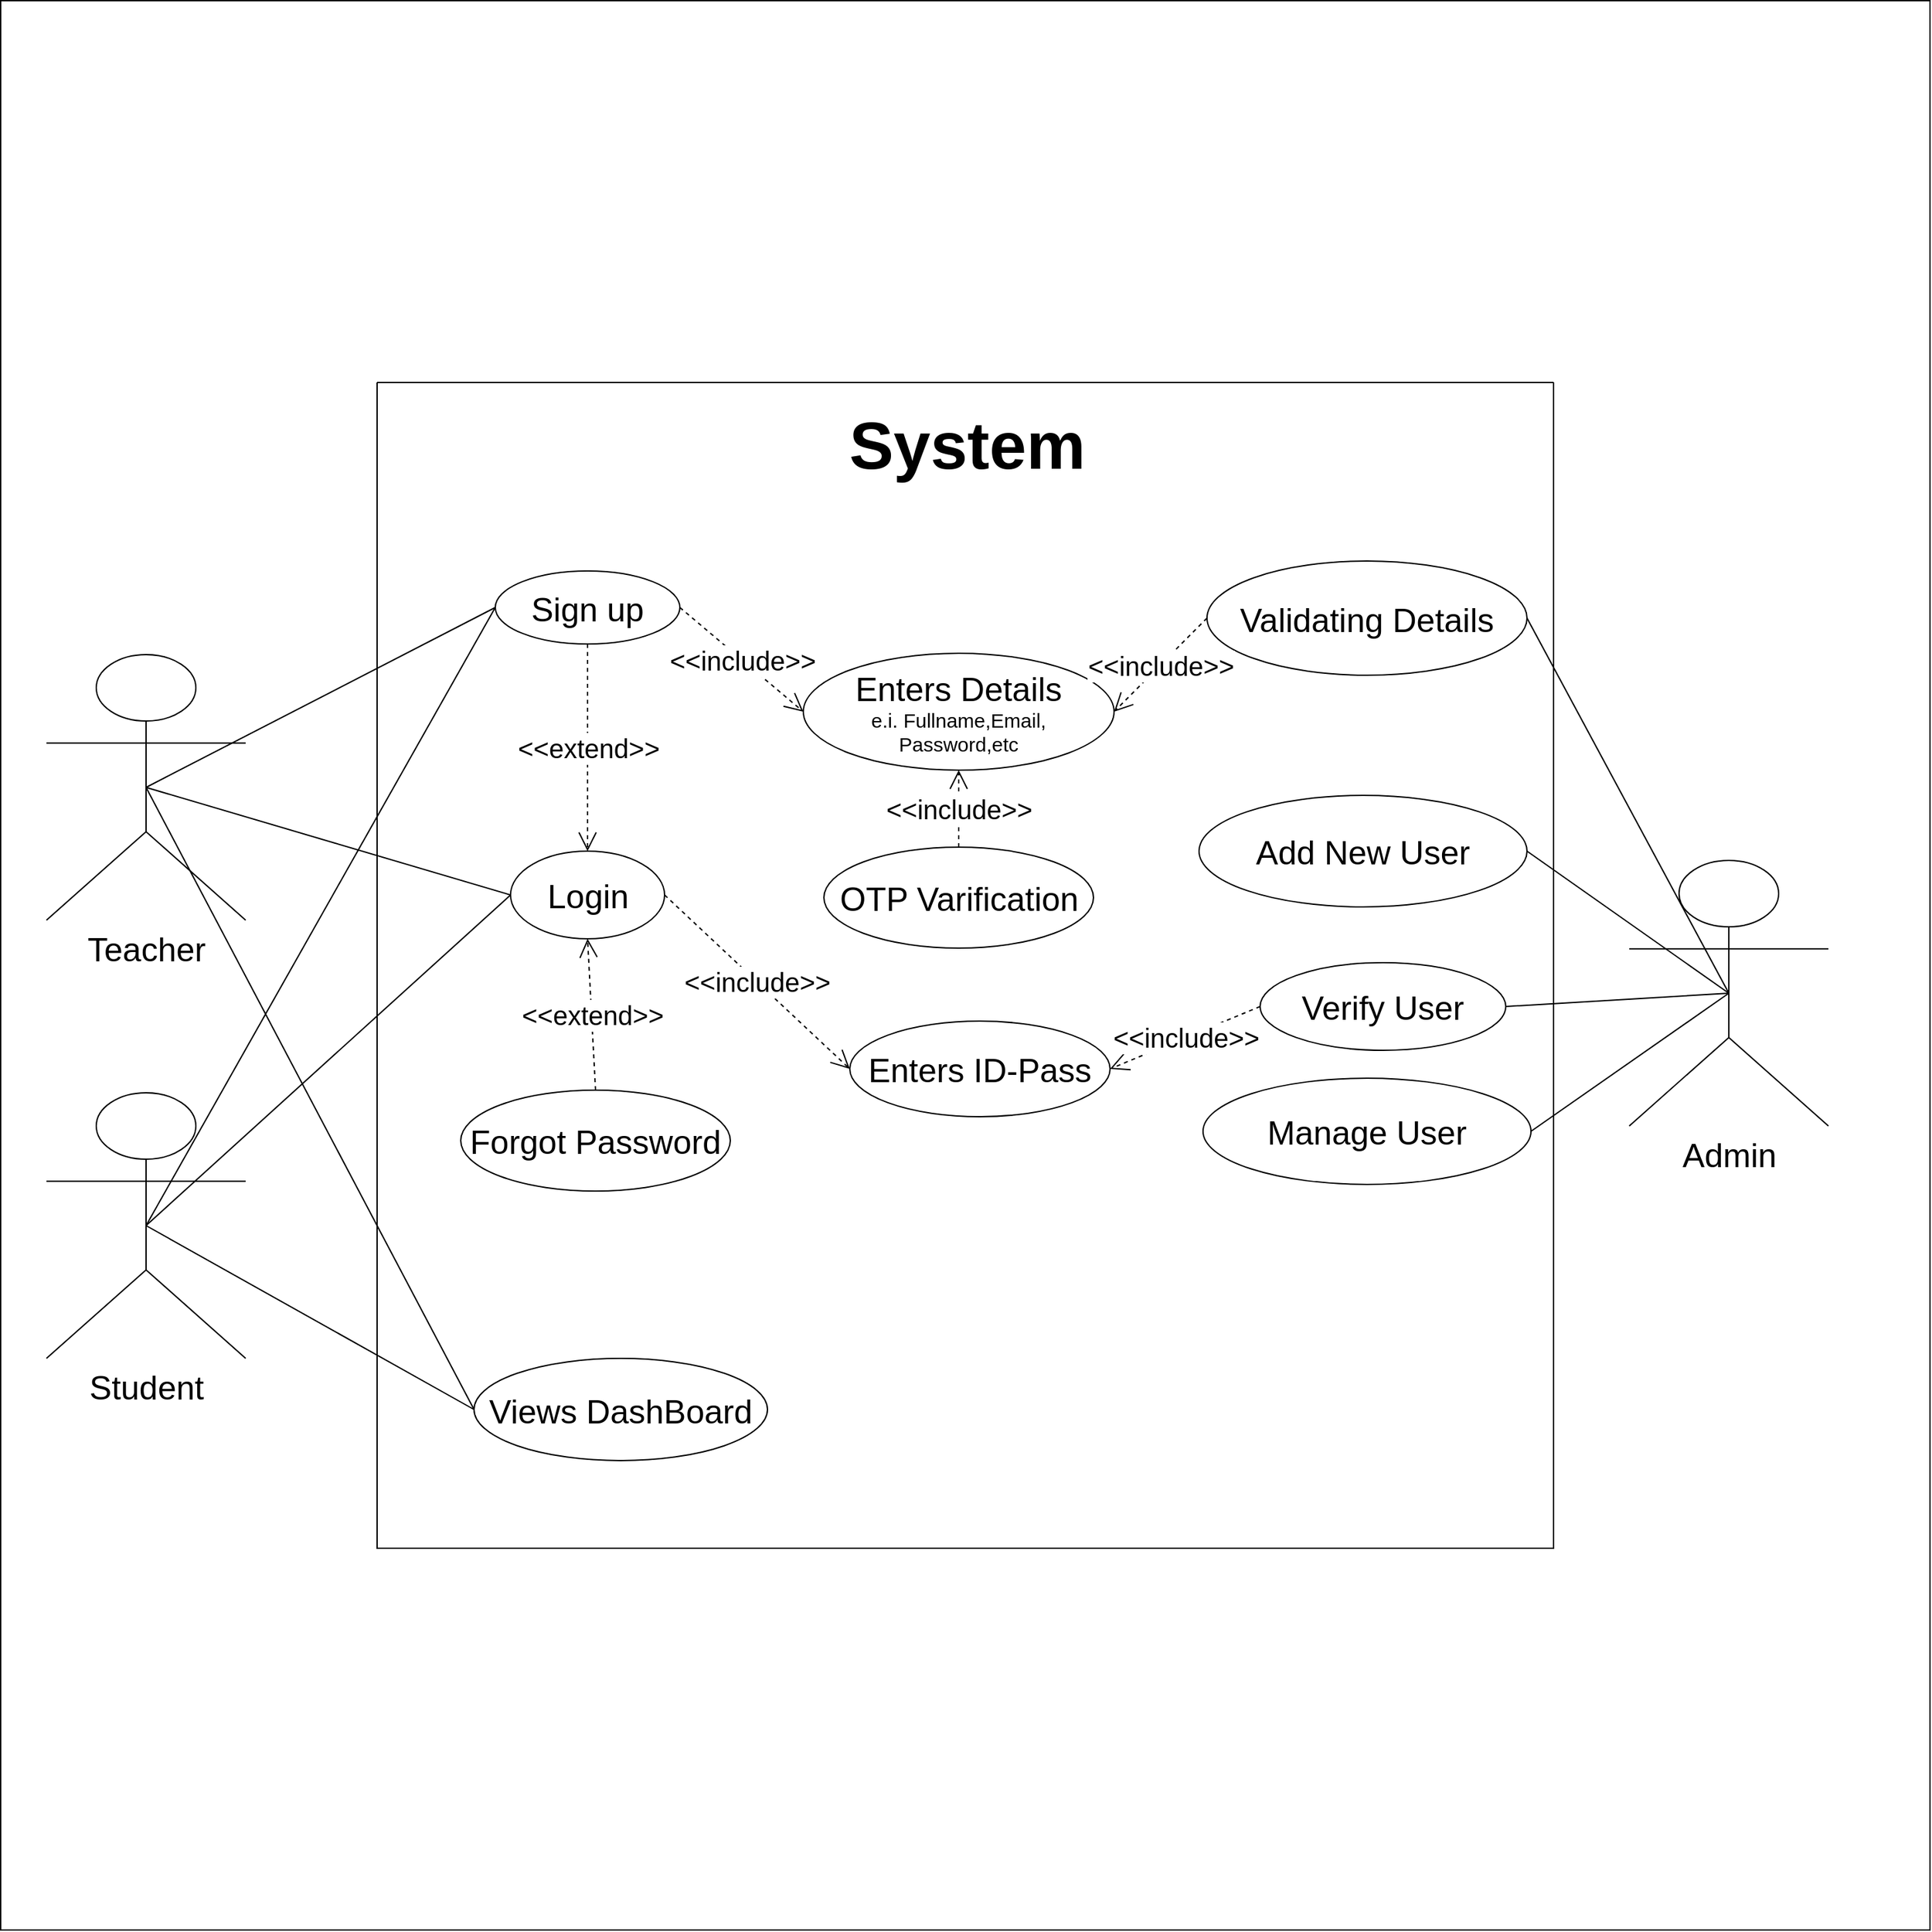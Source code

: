 <mxfile version="23.0.2" type="device">
  <diagram name="Page-1" id="WnzWa0WMhuD4JPWvIiKd">
    <mxGraphModel dx="2990" dy="2315" grid="0" gridSize="10" guides="1" tooltips="1" connect="1" arrows="1" fold="1" page="0" pageScale="1" pageWidth="827" pageHeight="1169" math="0" shadow="0">
      <root>
        <mxCell id="0" />
        <mxCell id="1" parent="0" />
        <mxCell id="2fhrXaiDqOY9LGFCvugv-13" value="" style="whiteSpace=wrap;html=1;aspect=fixed;fillColor=none;" parent="1" vertex="1">
          <mxGeometry x="-105.5" y="-404.5" width="1453" height="1453" as="geometry" />
        </mxCell>
        <mxCell id="2h4qjONwYcDiBXlOnqFd-2" value="" style="swimlane;startSize=0;" parent="1" vertex="1">
          <mxGeometry x="178" y="-117" width="886" height="878" as="geometry">
            <mxRectangle x="170" y="-150" width="50" height="40" as="alternateBounds" />
          </mxGeometry>
        </mxCell>
        <mxCell id="Jbd44Q2LdWO8JnMj0G4C-6" value="&lt;font style=&quot;font-size: 50px;&quot;&gt;&lt;b&gt;System&lt;/b&gt;&lt;/font&gt;" style="text;html=1;align=center;verticalAlign=middle;resizable=0;points=[];autosize=1;strokeColor=none;fillColor=none;" parent="2h4qjONwYcDiBXlOnqFd-2" vertex="1">
          <mxGeometry x="346" y="11" width="196" height="72" as="geometry" />
        </mxCell>
        <mxCell id="Jbd44Q2LdWO8JnMj0G4C-7" value="&lt;span style=&quot;font-size: 25px;&quot;&gt;Enters Details&lt;/span&gt;&lt;br&gt;&lt;font style=&quot;font-size: 15px;&quot;&gt;e.i. Fullname,Email,&lt;br&gt;Password,etc&lt;/font&gt;" style="ellipse;whiteSpace=wrap;html=1;" parent="2h4qjONwYcDiBXlOnqFd-2" vertex="1">
          <mxGeometry x="321" y="204" width="234" height="88" as="geometry" />
        </mxCell>
        <mxCell id="Jbd44Q2LdWO8JnMj0G4C-8" value="&lt;span style=&quot;font-size: 25px;&quot;&gt;Sign up&lt;/span&gt;" style="ellipse;whiteSpace=wrap;html=1;" parent="2h4qjONwYcDiBXlOnqFd-2" vertex="1">
          <mxGeometry x="89" y="142" width="139" height="55" as="geometry" />
        </mxCell>
        <mxCell id="Jbd44Q2LdWO8JnMj0G4C-9" value="&lt;font style=&quot;font-size: 25px;&quot;&gt;Enters ID-Pass&lt;/font&gt;" style="ellipse;whiteSpace=wrap;html=1;" parent="2h4qjONwYcDiBXlOnqFd-2" vertex="1">
          <mxGeometry x="356" y="481" width="196" height="72" as="geometry" />
        </mxCell>
        <mxCell id="Jbd44Q2LdWO8JnMj0G4C-13" value="&lt;font style=&quot;font-size: 25px;&quot;&gt;Login&lt;/font&gt;" style="ellipse;whiteSpace=wrap;html=1;" parent="2h4qjONwYcDiBXlOnqFd-2" vertex="1">
          <mxGeometry x="100.5" y="353" width="116" height="66" as="geometry" />
        </mxCell>
        <mxCell id="Jbd44Q2LdWO8JnMj0G4C-16" value="&lt;span style=&quot;font-size: 25px;&quot;&gt;Validating Details&lt;/span&gt;" style="ellipse;whiteSpace=wrap;html=1;" parent="2h4qjONwYcDiBXlOnqFd-2" vertex="1">
          <mxGeometry x="625" y="134.5" width="241" height="86" as="geometry" />
        </mxCell>
        <mxCell id="Jbd44Q2LdWO8JnMj0G4C-11" value="&lt;span style=&quot;font-size: 25px;&quot;&gt;Verify User&lt;/span&gt;" style="ellipse;whiteSpace=wrap;html=1;" parent="2h4qjONwYcDiBXlOnqFd-2" vertex="1">
          <mxGeometry x="665" y="437" width="185" height="66" as="geometry" />
        </mxCell>
        <mxCell id="Jbd44Q2LdWO8JnMj0G4C-10" value="&lt;span style=&quot;font-size: 25px;&quot;&gt;Add New User&lt;/span&gt;" style="ellipse;whiteSpace=wrap;html=1;" parent="2h4qjONwYcDiBXlOnqFd-2" vertex="1">
          <mxGeometry x="619" y="311" width="247" height="84" as="geometry" />
        </mxCell>
        <mxCell id="Jbd44Q2LdWO8JnMj0G4C-20" value="&lt;span style=&quot;font-size: 25px;&quot;&gt;Manage User&lt;/span&gt;" style="ellipse;whiteSpace=wrap;html=1;" parent="2h4qjONwYcDiBXlOnqFd-2" vertex="1">
          <mxGeometry x="622" y="524" width="247" height="80" as="geometry" />
        </mxCell>
        <mxCell id="Jbd44Q2LdWO8JnMj0G4C-142" value="&lt;span style=&quot;font-size: 25px;&quot;&gt;Views DashBoard&lt;/span&gt;" style="ellipse;whiteSpace=wrap;html=1;" parent="2h4qjONwYcDiBXlOnqFd-2" vertex="1">
          <mxGeometry x="73" y="735" width="221" height="77" as="geometry" />
        </mxCell>
        <mxCell id="1tXl3n-XA6iis2L_TplG-1" value="&lt;font style=&quot;font-size: 20px;&quot;&gt;&amp;lt;&amp;lt;include&amp;gt;&amp;gt;&lt;/font&gt;" style="endArrow=open;endSize=12;dashed=1;html=1;rounded=0;entryX=0;entryY=0.5;entryDx=0;entryDy=0;exitX=1;exitY=0.5;exitDx=0;exitDy=0;" parent="2h4qjONwYcDiBXlOnqFd-2" source="Jbd44Q2LdWO8JnMj0G4C-8" target="Jbd44Q2LdWO8JnMj0G4C-7" edge="1">
          <mxGeometry width="160" relative="1" as="geometry">
            <mxPoint x="222" y="285" as="sourcePoint" />
            <mxPoint x="382" y="285" as="targetPoint" />
          </mxGeometry>
        </mxCell>
        <mxCell id="1tXl3n-XA6iis2L_TplG-3" value="&lt;font style=&quot;font-size: 20px;&quot;&gt;&amp;lt;&amp;lt;include&amp;gt;&amp;gt;&lt;/font&gt;" style="endArrow=open;endSize=12;dashed=1;html=1;rounded=0;entryX=0;entryY=0.5;entryDx=0;entryDy=0;exitX=1;exitY=0.5;exitDx=0;exitDy=0;" parent="2h4qjONwYcDiBXlOnqFd-2" source="Jbd44Q2LdWO8JnMj0G4C-13" target="Jbd44Q2LdWO8JnMj0G4C-9" edge="1">
          <mxGeometry width="160" relative="1" as="geometry">
            <mxPoint x="244" y="258" as="sourcePoint" />
            <mxPoint x="349" y="337" as="targetPoint" />
          </mxGeometry>
        </mxCell>
        <mxCell id="1tXl3n-XA6iis2L_TplG-4" value="&lt;font style=&quot;font-size: 20px;&quot;&gt;&amp;lt;&amp;lt;include&amp;gt;&amp;gt;&lt;/font&gt;" style="endArrow=open;endSize=12;dashed=1;html=1;rounded=0;entryX=1;entryY=0.5;entryDx=0;entryDy=0;exitX=0;exitY=0.5;exitDx=0;exitDy=0;" parent="2h4qjONwYcDiBXlOnqFd-2" source="Jbd44Q2LdWO8JnMj0G4C-11" target="Jbd44Q2LdWO8JnMj0G4C-9" edge="1">
          <mxGeometry width="160" relative="1" as="geometry">
            <mxPoint x="226" y="556" as="sourcePoint" />
            <mxPoint x="380" y="619" as="targetPoint" />
          </mxGeometry>
        </mxCell>
        <mxCell id="1tXl3n-XA6iis2L_TplG-5" value="&lt;font style=&quot;font-size: 20px;&quot;&gt;&amp;lt;&amp;lt;include&amp;gt;&amp;gt;&lt;/font&gt;" style="endArrow=open;endSize=12;dashed=1;html=1;rounded=0;entryX=1;entryY=0.5;entryDx=0;entryDy=0;exitX=0;exitY=0.5;exitDx=0;exitDy=0;" parent="2h4qjONwYcDiBXlOnqFd-2" source="Jbd44Q2LdWO8JnMj0G4C-16" target="Jbd44Q2LdWO8JnMj0G4C-7" edge="1">
          <mxGeometry width="160" relative="1" as="geometry">
            <mxPoint x="651" y="601" as="sourcePoint" />
            <mxPoint x="548" y="644" as="targetPoint" />
          </mxGeometry>
        </mxCell>
        <mxCell id="-TRwqyZ3XctmnMA-O-UG-2" value="&lt;font style=&quot;font-size: 25px;&quot;&gt;Forgot Password&lt;/font&gt;" style="ellipse;whiteSpace=wrap;html=1;" parent="2h4qjONwYcDiBXlOnqFd-2" vertex="1">
          <mxGeometry x="63" y="533" width="203" height="76" as="geometry" />
        </mxCell>
        <mxCell id="-TRwqyZ3XctmnMA-O-UG-1" value="&lt;font style=&quot;font-size: 20px;&quot;&gt;&amp;lt;&amp;lt;extend&amp;gt;&amp;gt;&lt;/font&gt;" style="endArrow=open;endSize=12;dashed=1;html=1;rounded=0;entryX=0.5;entryY=1;entryDx=0;entryDy=0;exitX=0.5;exitY=0;exitDx=0;exitDy=0;" parent="2h4qjONwYcDiBXlOnqFd-2" source="-TRwqyZ3XctmnMA-O-UG-2" target="Jbd44Q2LdWO8JnMj0G4C-13" edge="1">
          <mxGeometry width="160" relative="1" as="geometry">
            <mxPoint x="227" y="671" as="sourcePoint" />
            <mxPoint x="362" y="723" as="targetPoint" />
          </mxGeometry>
        </mxCell>
        <mxCell id="-TRwqyZ3XctmnMA-O-UG-3" value="&lt;font style=&quot;font-size: 20px;&quot;&gt;&amp;lt;&amp;lt;extend&amp;gt;&amp;gt;&lt;/font&gt;" style="endArrow=open;endSize=12;dashed=1;html=1;rounded=0;entryX=0.5;entryY=0;entryDx=0;entryDy=0;exitX=0.5;exitY=1;exitDx=0;exitDy=0;" parent="2h4qjONwYcDiBXlOnqFd-2" source="Jbd44Q2LdWO8JnMj0G4C-8" target="Jbd44Q2LdWO8JnMj0G4C-13" edge="1">
          <mxGeometry width="160" relative="1" as="geometry">
            <mxPoint x="250" y="698" as="sourcePoint" />
            <mxPoint x="209" y="579" as="targetPoint" />
          </mxGeometry>
        </mxCell>
        <mxCell id="jgeXSCVWvLsfPdvNZmUG-2" value="&lt;font style=&quot;font-size: 25px;&quot;&gt;OTP Varification&lt;/font&gt;" style="ellipse;whiteSpace=wrap;html=1;" vertex="1" parent="2h4qjONwYcDiBXlOnqFd-2">
          <mxGeometry x="336.5" y="350" width="203" height="76" as="geometry" />
        </mxCell>
        <mxCell id="jgeXSCVWvLsfPdvNZmUG-3" value="&lt;font style=&quot;font-size: 20px;&quot;&gt;&amp;lt;&amp;lt;include&amp;gt;&amp;gt;&lt;/font&gt;" style="endArrow=open;endSize=12;dashed=1;html=1;rounded=0;entryX=0.5;entryY=1;entryDx=0;entryDy=0;exitX=0.5;exitY=0;exitDx=0;exitDy=0;" edge="1" source="jgeXSCVWvLsfPdvNZmUG-2" parent="2h4qjONwYcDiBXlOnqFd-2" target="Jbd44Q2LdWO8JnMj0G4C-7">
          <mxGeometry width="160" relative="1" as="geometry">
            <mxPoint x="510" y="507" as="sourcePoint" />
            <mxPoint x="432" y="284" as="targetPoint" />
          </mxGeometry>
        </mxCell>
        <mxCell id="2h4qjONwYcDiBXlOnqFd-16" value="&lt;font style=&quot;font-size: 25px;&quot;&gt;Admin&lt;/font&gt;" style="shape=umlActor;verticalLabelPosition=bottom;verticalAlign=top;html=1;outlineConnect=0;" parent="1" vertex="1">
          <mxGeometry x="1121" y="243" width="150" height="200" as="geometry" />
        </mxCell>
        <mxCell id="Jbd44Q2LdWO8JnMj0G4C-23" value="" style="endArrow=none;html=1;rounded=0;exitX=1;exitY=0.5;exitDx=0;exitDy=0;entryX=0.5;entryY=0.5;entryDx=0;entryDy=0;entryPerimeter=0;" parent="1" source="Jbd44Q2LdWO8JnMj0G4C-16" target="2h4qjONwYcDiBXlOnqFd-16" edge="1">
          <mxGeometry width="50" height="50" relative="1" as="geometry">
            <mxPoint x="990" y="40" as="sourcePoint" />
            <mxPoint x="1373" y="537" as="targetPoint" />
          </mxGeometry>
        </mxCell>
        <mxCell id="Jbd44Q2LdWO8JnMj0G4C-26" value="" style="endArrow=none;html=1;rounded=0;entryX=0.5;entryY=0.5;entryDx=0;entryDy=0;exitX=1;exitY=0.5;exitDx=0;exitDy=0;entryPerimeter=0;" parent="1" source="Jbd44Q2LdWO8JnMj0G4C-10" target="2h4qjONwYcDiBXlOnqFd-16" edge="1">
          <mxGeometry width="50" height="50" relative="1" as="geometry">
            <mxPoint x="1013" y="301" as="sourcePoint" />
            <mxPoint x="1373" y="535" as="targetPoint" />
          </mxGeometry>
        </mxCell>
        <mxCell id="Jbd44Q2LdWO8JnMj0G4C-30" value="" style="endArrow=none;html=1;rounded=0;entryX=0.5;entryY=0.5;entryDx=0;entryDy=0;exitX=1;exitY=0.5;exitDx=0;exitDy=0;entryPerimeter=0;" parent="1" source="Jbd44Q2LdWO8JnMj0G4C-11" target="2h4qjONwYcDiBXlOnqFd-16" edge="1">
          <mxGeometry width="50" height="50" relative="1" as="geometry">
            <mxPoint x="996" y="447" as="sourcePoint" />
            <mxPoint x="1373" y="535" as="targetPoint" />
          </mxGeometry>
        </mxCell>
        <mxCell id="Jbd44Q2LdWO8JnMj0G4C-41" value="" style="endArrow=none;html=1;rounded=0;entryX=0.5;entryY=0.5;entryDx=0;entryDy=0;exitX=1;exitY=0.5;exitDx=0;exitDy=0;entryPerimeter=0;" parent="1" source="Jbd44Q2LdWO8JnMj0G4C-20" target="2h4qjONwYcDiBXlOnqFd-16" edge="1">
          <mxGeometry width="50" height="50" relative="1" as="geometry">
            <mxPoint x="924" y="247" as="sourcePoint" />
            <mxPoint x="1373" y="535" as="targetPoint" />
          </mxGeometry>
        </mxCell>
        <mxCell id="FKvF8zgE32GSNqz78V3z-2" value="&lt;span style=&quot;font-size: 25px;&quot;&gt;Teacher&lt;/span&gt;" style="shape=umlActor;verticalLabelPosition=bottom;verticalAlign=top;html=1;outlineConnect=0;" parent="1" vertex="1">
          <mxGeometry x="-71" y="88" width="150" height="200" as="geometry" />
        </mxCell>
        <mxCell id="FKvF8zgE32GSNqz78V3z-1" value="&lt;span style=&quot;font-size: 25px;&quot;&gt;Student&lt;/span&gt;" style="shape=umlActor;verticalLabelPosition=bottom;verticalAlign=top;html=1;outlineConnect=0;" parent="1" vertex="1">
          <mxGeometry x="-71" y="418" width="150" height="200" as="geometry" />
        </mxCell>
        <mxCell id="2fhrXaiDqOY9LGFCvugv-7" value="" style="endArrow=none;html=1;rounded=0;entryX=0;entryY=0.5;entryDx=0;entryDy=0;exitX=0.5;exitY=0.5;exitDx=0;exitDy=0;exitPerimeter=0;" parent="1" source="FKvF8zgE32GSNqz78V3z-2" target="Jbd44Q2LdWO8JnMj0G4C-142" edge="1">
          <mxGeometry width="50" height="50" relative="1" as="geometry">
            <mxPoint x="57" y="404" as="sourcePoint" />
            <mxPoint x="225" y="71" as="targetPoint" />
          </mxGeometry>
        </mxCell>
        <mxCell id="Jbd44Q2LdWO8JnMj0G4C-24" value="" style="endArrow=none;html=1;rounded=0;entryX=0;entryY=0.5;entryDx=0;entryDy=0;exitX=0.5;exitY=0.5;exitDx=0;exitDy=0;exitPerimeter=0;" parent="1" source="FKvF8zgE32GSNqz78V3z-2" target="Jbd44Q2LdWO8JnMj0G4C-8" edge="1">
          <mxGeometry width="50" height="50" relative="1" as="geometry">
            <mxPoint x="47" y="394" as="sourcePoint" />
            <mxPoint x="51" y="474" as="targetPoint" />
          </mxGeometry>
        </mxCell>
        <mxCell id="Jbd44Q2LdWO8JnMj0G4C-32" value="" style="endArrow=none;html=1;rounded=0;entryX=0;entryY=0.5;entryDx=0;entryDy=0;exitX=0.5;exitY=0.5;exitDx=0;exitDy=0;exitPerimeter=0;" parent="1" source="FKvF8zgE32GSNqz78V3z-2" target="Jbd44Q2LdWO8JnMj0G4C-13" edge="1">
          <mxGeometry width="50" height="50" relative="1" as="geometry">
            <mxPoint x="47" y="393" as="sourcePoint" />
            <mxPoint x="229" y="897" as="targetPoint" />
          </mxGeometry>
        </mxCell>
        <mxCell id="2fhrXaiDqOY9LGFCvugv-9" value="" style="endArrow=none;html=1;rounded=0;entryX=0;entryY=0.5;entryDx=0;entryDy=0;exitX=0.5;exitY=0.5;exitDx=0;exitDy=0;exitPerimeter=0;" parent="1" source="FKvF8zgE32GSNqz78V3z-1" target="Jbd44Q2LdWO8JnMj0G4C-142" edge="1">
          <mxGeometry width="50" height="50" relative="1" as="geometry">
            <mxPoint x="-288" y="66" as="sourcePoint" />
            <mxPoint x="232" y="484" as="targetPoint" />
          </mxGeometry>
        </mxCell>
        <mxCell id="2fhrXaiDqOY9LGFCvugv-10" value="" style="endArrow=none;html=1;rounded=0;entryX=0;entryY=0.5;entryDx=0;entryDy=0;exitX=0.5;exitY=0.5;exitDx=0;exitDy=0;exitPerimeter=0;" parent="1" source="FKvF8zgE32GSNqz78V3z-1" target="Jbd44Q2LdWO8JnMj0G4C-13" edge="1">
          <mxGeometry width="50" height="50" relative="1" as="geometry">
            <mxPoint x="-278" y="76" as="sourcePoint" />
            <mxPoint x="242" y="494" as="targetPoint" />
          </mxGeometry>
        </mxCell>
        <mxCell id="2fhrXaiDqOY9LGFCvugv-11" value="" style="endArrow=none;html=1;rounded=0;entryX=0;entryY=0.5;entryDx=0;entryDy=0;exitX=0.5;exitY=0.5;exitDx=0;exitDy=0;exitPerimeter=0;" parent="1" source="FKvF8zgE32GSNqz78V3z-1" target="Jbd44Q2LdWO8JnMj0G4C-8" edge="1">
          <mxGeometry width="50" height="50" relative="1" as="geometry">
            <mxPoint x="-268" y="86" as="sourcePoint" />
            <mxPoint x="252" y="504" as="targetPoint" />
          </mxGeometry>
        </mxCell>
      </root>
    </mxGraphModel>
  </diagram>
</mxfile>
